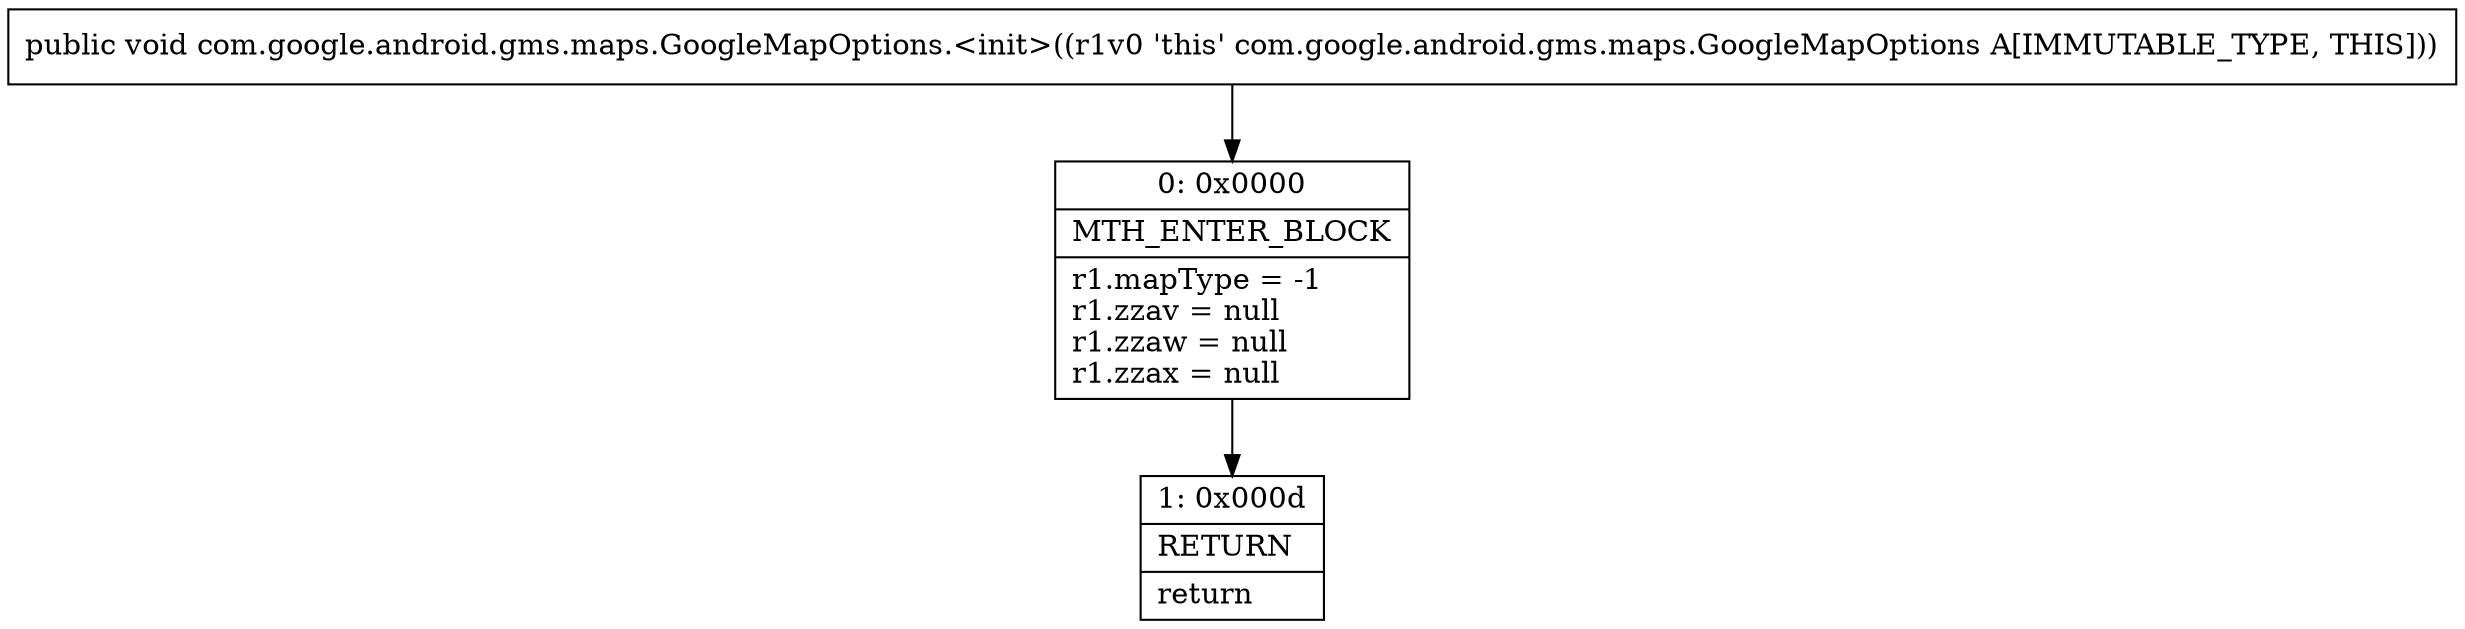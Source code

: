digraph "CFG forcom.google.android.gms.maps.GoogleMapOptions.\<init\>()V" {
Node_0 [shape=record,label="{0\:\ 0x0000|MTH_ENTER_BLOCK\l|r1.mapType = \-1\lr1.zzav = null\lr1.zzaw = null\lr1.zzax = null\l}"];
Node_1 [shape=record,label="{1\:\ 0x000d|RETURN\l|return\l}"];
MethodNode[shape=record,label="{public void com.google.android.gms.maps.GoogleMapOptions.\<init\>((r1v0 'this' com.google.android.gms.maps.GoogleMapOptions A[IMMUTABLE_TYPE, THIS])) }"];
MethodNode -> Node_0;
Node_0 -> Node_1;
}

